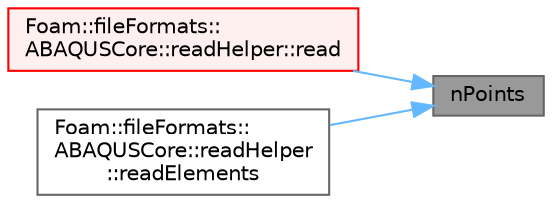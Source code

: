 digraph "nPoints"
{
 // LATEX_PDF_SIZE
  bgcolor="transparent";
  edge [fontname=Helvetica,fontsize=10,labelfontname=Helvetica,labelfontsize=10];
  node [fontname=Helvetica,fontsize=10,shape=box,height=0.2,width=0.4];
  rankdir="RL";
  Node1 [id="Node000001",label="nPoints",height=0.2,width=0.4,color="gray40", fillcolor="grey60", style="filled", fontcolor="black",tooltip=" "];
  Node1 -> Node2 [id="edge1_Node000001_Node000002",dir="back",color="steelblue1",style="solid",tooltip=" "];
  Node2 [id="Node000002",label="Foam::fileFormats::\lABAQUSCore::readHelper::read",height=0.2,width=0.4,color="red", fillcolor="#FFF0F0", style="filled",URL="$structFoam_1_1fileFormats_1_1ABAQUSCore_1_1readHelper.html#a7a03828161365e1c82cb71bd3cdc31c1",tooltip=" "];
  Node1 -> Node4 [id="edge2_Node000001_Node000004",dir="back",color="steelblue1",style="solid",tooltip=" "];
  Node4 [id="Node000004",label="Foam::fileFormats::\lABAQUSCore::readHelper\l::readElements",height=0.2,width=0.4,color="grey40", fillcolor="white", style="filled",URL="$structFoam_1_1fileFormats_1_1ABAQUSCore_1_1readHelper.html#a9e2f064cd76eb26401ee48013520c5f4",tooltip=" "];
}
